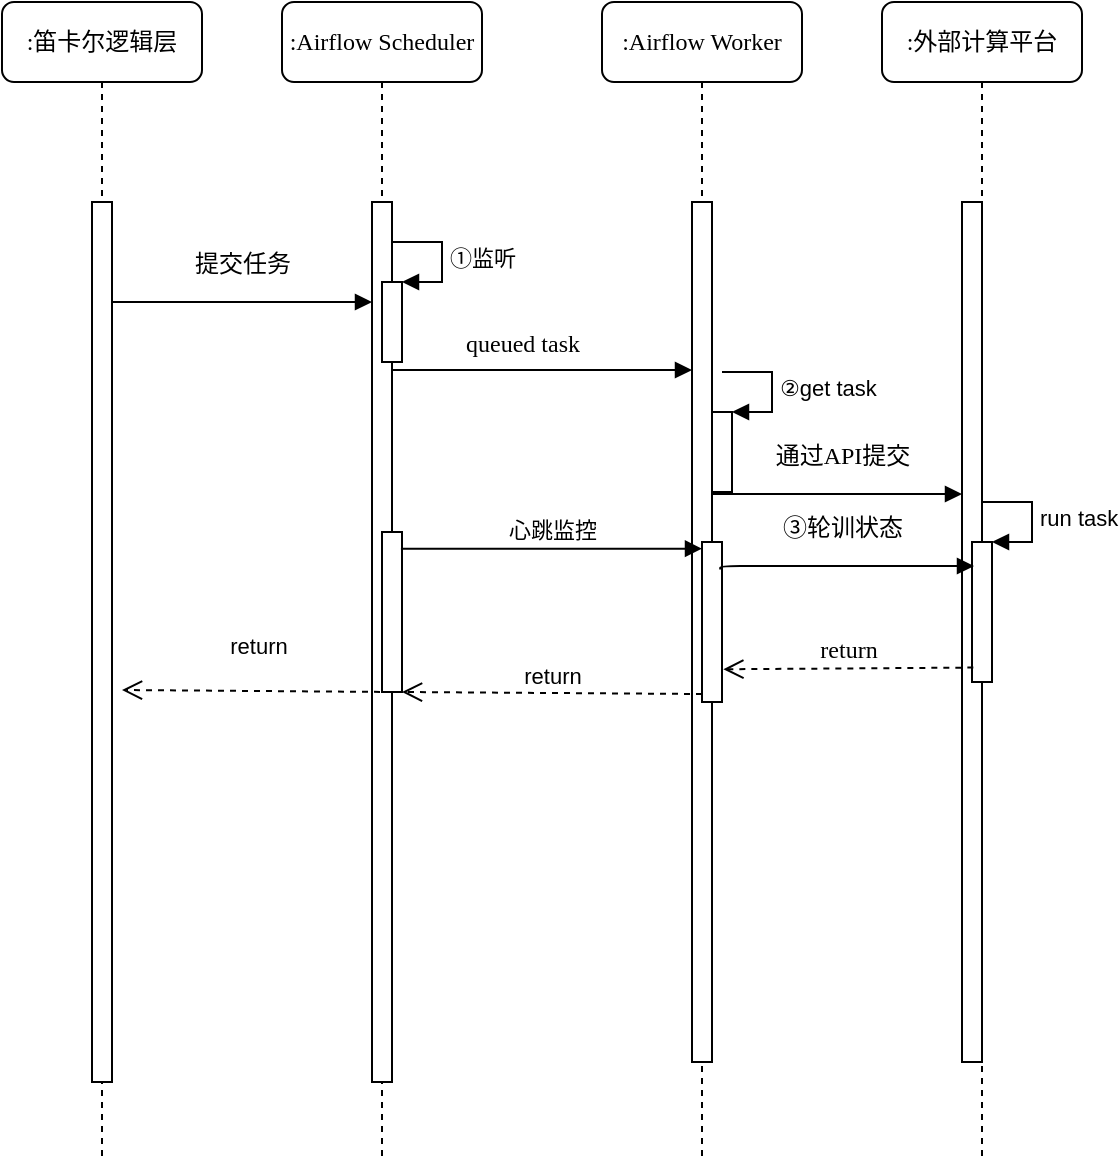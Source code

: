 <mxfile version="11.1.4" type="github"><diagram name="Page-1" id="13e1069c-82ec-6db2-03f1-153e76fe0fe0"><mxGraphModel dx="834" dy="501" grid="1" gridSize="10" guides="1" tooltips="1" connect="1" arrows="1" fold="1" page="1" pageScale="1" pageWidth="1100" pageHeight="850" background="#ffffff" math="0" shadow="0"><root><mxCell id="0"/><mxCell id="1" parent="0"/><mxCell id="7baba1c4bc27f4b0-2" value=":Airflow Scheduler" style="shape=umlLifeline;perimeter=lifelinePerimeter;whiteSpace=wrap;html=1;container=1;collapsible=0;recursiveResize=0;outlineConnect=0;rounded=1;shadow=0;comic=0;labelBackgroundColor=none;strokeColor=#000000;strokeWidth=1;fillColor=#FFFFFF;fontFamily=Verdana;fontSize=12;fontColor=#000000;align=center;" parent="1" vertex="1"><mxGeometry x="240" y="80" width="100" height="580" as="geometry"/></mxCell><mxCell id="7baba1c4bc27f4b0-10" value="" style="html=1;points=[];perimeter=orthogonalPerimeter;rounded=0;shadow=0;comic=0;labelBackgroundColor=none;strokeColor=#000000;strokeWidth=1;fillColor=#FFFFFF;fontFamily=Verdana;fontSize=12;fontColor=#000000;align=center;" parent="7baba1c4bc27f4b0-2" vertex="1"><mxGeometry x="45" y="100" width="10" height="440" as="geometry"/></mxCell><mxCell id="1ErDAoUXg-iBqyexWtyO-6" value="" style="html=1;points=[];perimeter=orthogonalPerimeter;" vertex="1" parent="7baba1c4bc27f4b0-2"><mxGeometry x="50" y="140" width="10" height="40" as="geometry"/></mxCell><mxCell id="1ErDAoUXg-iBqyexWtyO-7" value="①监听" style="edgeStyle=orthogonalEdgeStyle;html=1;align=left;spacingLeft=2;endArrow=block;rounded=0;entryX=1;entryY=0;" edge="1" target="1ErDAoUXg-iBqyexWtyO-6" parent="7baba1c4bc27f4b0-2"><mxGeometry relative="1" as="geometry"><mxPoint x="55" y="120" as="sourcePoint"/><Array as="points"><mxPoint x="80" y="120"/></Array></mxGeometry></mxCell><mxCell id="1ErDAoUXg-iBqyexWtyO-24" value="" style="html=1;points=[];perimeter=orthogonalPerimeter;" vertex="1" parent="7baba1c4bc27f4b0-2"><mxGeometry x="50" y="265" width="10" height="80" as="geometry"/></mxCell><mxCell id="7baba1c4bc27f4b0-3" value=":Airflow Worker" style="shape=umlLifeline;perimeter=lifelinePerimeter;whiteSpace=wrap;html=1;container=1;collapsible=0;recursiveResize=0;outlineConnect=0;rounded=1;shadow=0;comic=0;labelBackgroundColor=none;strokeColor=#000000;strokeWidth=1;fillColor=#FFFFFF;fontFamily=Verdana;fontSize=12;fontColor=#000000;align=center;" parent="1" vertex="1"><mxGeometry x="400" y="80" width="100" height="580" as="geometry"/></mxCell><mxCell id="7baba1c4bc27f4b0-13" value="" style="html=1;points=[];perimeter=orthogonalPerimeter;rounded=0;shadow=0;comic=0;labelBackgroundColor=none;strokeColor=#000000;strokeWidth=1;fillColor=#FFFFFF;fontFamily=Verdana;fontSize=12;fontColor=#000000;align=center;" parent="7baba1c4bc27f4b0-3" vertex="1"><mxGeometry x="45" y="100" width="10" height="430" as="geometry"/></mxCell><mxCell id="1ErDAoUXg-iBqyexWtyO-10" value="" style="html=1;points=[];perimeter=orthogonalPerimeter;" vertex="1" parent="7baba1c4bc27f4b0-3"><mxGeometry x="55" y="205" width="10" height="40" as="geometry"/></mxCell><mxCell id="1ErDAoUXg-iBqyexWtyO-11" value="②get task" style="edgeStyle=orthogonalEdgeStyle;html=1;align=left;spacingLeft=2;endArrow=block;rounded=0;entryX=1;entryY=0;" edge="1" target="1ErDAoUXg-iBqyexWtyO-10" parent="7baba1c4bc27f4b0-3"><mxGeometry relative="1" as="geometry"><mxPoint x="60" y="185" as="sourcePoint"/><Array as="points"><mxPoint x="85" y="185"/></Array></mxGeometry></mxCell><mxCell id="1ErDAoUXg-iBqyexWtyO-21" value="" style="html=1;points=[];perimeter=orthogonalPerimeter;" vertex="1" parent="7baba1c4bc27f4b0-3"><mxGeometry x="50" y="270" width="10" height="80" as="geometry"/></mxCell><mxCell id="7baba1c4bc27f4b0-4" value=":外部计算平台" style="shape=umlLifeline;perimeter=lifelinePerimeter;whiteSpace=wrap;html=1;container=1;collapsible=0;recursiveResize=0;outlineConnect=0;rounded=1;shadow=0;comic=0;labelBackgroundColor=none;strokeColor=#000000;strokeWidth=1;fillColor=#FFFFFF;fontFamily=Verdana;fontSize=12;fontColor=#000000;align=center;" parent="1" vertex="1"><mxGeometry x="540" y="80" width="100" height="580" as="geometry"/></mxCell><mxCell id="7baba1c4bc27f4b0-8" value=":笛卡尔逻辑层" style="shape=umlLifeline;perimeter=lifelinePerimeter;whiteSpace=wrap;html=1;container=1;collapsible=0;recursiveResize=0;outlineConnect=0;rounded=1;shadow=0;comic=0;labelBackgroundColor=none;strokeColor=#000000;strokeWidth=1;fillColor=#FFFFFF;fontFamily=Verdana;fontSize=12;fontColor=#000000;align=center;" parent="1" vertex="1"><mxGeometry x="100" y="80" width="100" height="580" as="geometry"/></mxCell><mxCell id="7baba1c4bc27f4b0-9" value="" style="html=1;points=[];perimeter=orthogonalPerimeter;rounded=0;shadow=0;comic=0;labelBackgroundColor=none;strokeColor=#000000;strokeWidth=1;fillColor=#FFFFFF;fontFamily=Verdana;fontSize=12;fontColor=#000000;align=center;" parent="7baba1c4bc27f4b0-8" vertex="1"><mxGeometry x="45" y="100" width="10" height="440" as="geometry"/></mxCell><mxCell id="7baba1c4bc27f4b0-16" value="" style="html=1;points=[];perimeter=orthogonalPerimeter;rounded=0;shadow=0;comic=0;labelBackgroundColor=none;strokeColor=#000000;strokeWidth=1;fillColor=#FFFFFF;fontFamily=Verdana;fontSize=12;fontColor=#000000;align=center;" parent="1" vertex="1"><mxGeometry x="580" y="180" width="10" height="430" as="geometry"/></mxCell><mxCell id="7baba1c4bc27f4b0-17" value="通过API提交" style="html=1;verticalAlign=bottom;endArrow=block;labelBackgroundColor=none;fontFamily=Verdana;fontSize=12;edgeStyle=elbowEdgeStyle;elbow=vertical;" parent="1" edge="1"><mxGeometry x="0.04" y="10" relative="1" as="geometry"><mxPoint x="455" y="326" as="sourcePoint"/><Array as="points"><mxPoint x="520" y="326"/><mxPoint x="460" y="216"/></Array><mxPoint x="580.0" y="326" as="targetPoint"/><mxPoint as="offset"/></mxGeometry></mxCell><mxCell id="7baba1c4bc27f4b0-11" value="提交任务" style="html=1;verticalAlign=bottom;endArrow=block;labelBackgroundColor=none;fontFamily=Verdana;fontSize=12;edgeStyle=elbowEdgeStyle;elbow=vertical;" parent="1" source="7baba1c4bc27f4b0-9" edge="1"><mxGeometry x="0.308" y="22" relative="1" as="geometry"><mxPoint x="220" y="190" as="sourcePoint"/><mxPoint x="285" y="230" as="targetPoint"/><Array as="points"><mxPoint x="240" y="230"/></Array><mxPoint x="-20" y="12" as="offset"/></mxGeometry></mxCell><mxCell id="7baba1c4bc27f4b0-14" value="queued task" style="html=1;verticalAlign=bottom;endArrow=block;labelBackgroundColor=none;fontFamily=Verdana;fontSize=12;edgeStyle=elbowEdgeStyle;elbow=vertical;" parent="1" edge="1"><mxGeometry x="-0.133" y="4" relative="1" as="geometry"><mxPoint x="295" y="264" as="sourcePoint"/><mxPoint x="445" y="264" as="targetPoint"/><Array as="points"><mxPoint x="360" y="264"/></Array><mxPoint as="offset"/></mxGeometry></mxCell><mxCell id="1ErDAoUXg-iBqyexWtyO-12" value="" style="html=1;points=[];perimeter=orthogonalPerimeter;" vertex="1" parent="1"><mxGeometry x="585" y="350" width="10" height="70" as="geometry"/></mxCell><mxCell id="1ErDAoUXg-iBqyexWtyO-13" value="run task" style="edgeStyle=orthogonalEdgeStyle;html=1;align=left;spacingLeft=2;endArrow=block;rounded=0;entryX=1;entryY=0;" edge="1" target="1ErDAoUXg-iBqyexWtyO-12" parent="1"><mxGeometry relative="1" as="geometry"><mxPoint x="590" y="330" as="sourcePoint"/><Array as="points"><mxPoint x="615" y="330"/></Array></mxGeometry></mxCell><mxCell id="1ErDAoUXg-iBqyexWtyO-18" value="return" style="html=1;verticalAlign=bottom;endArrow=open;dashed=1;endSize=8;labelBackgroundColor=none;fontFamily=Verdana;fontSize=12;entryX=1.067;entryY=0.909;entryDx=0;entryDy=0;entryPerimeter=0;exitX=0.067;exitY=0.897;exitDx=0;exitDy=0;exitPerimeter=0;" edge="1" parent="1" source="1ErDAoUXg-iBqyexWtyO-12"><mxGeometry relative="1" as="geometry"><mxPoint x="460.67" y="413.63" as="targetPoint"/><mxPoint x="580" y="420" as="sourcePoint"/></mxGeometry></mxCell><mxCell id="1ErDAoUXg-iBqyexWtyO-20" value="③轮训状态" style="html=1;verticalAlign=bottom;endArrow=block;labelBackgroundColor=none;fontFamily=Verdana;fontSize=12;edgeStyle=elbowEdgeStyle;elbow=vertical;exitX=0.894;exitY=0.17;exitDx=0;exitDy=0;exitPerimeter=0;" edge="1" parent="1"><mxGeometry x="-0.026" y="10" relative="1" as="geometry"><mxPoint x="459.103" y="363.759" as="sourcePoint"/><Array as="points"><mxPoint x="520" y="362"/><mxPoint x="470" y="228"/></Array><mxPoint x="586" y="362" as="targetPoint"/><mxPoint as="offset"/></mxGeometry></mxCell><mxCell id="1ErDAoUXg-iBqyexWtyO-22" value="心跳监控" style="html=1;verticalAlign=bottom;endArrow=block;exitX=0.946;exitY=0.104;exitDx=0;exitDy=0;exitPerimeter=0;" edge="1" target="1ErDAoUXg-iBqyexWtyO-21" parent="1" source="1ErDAoUXg-iBqyexWtyO-24"><mxGeometry relative="1" as="geometry"><mxPoint x="225" y="340" as="sourcePoint"/></mxGeometry></mxCell><mxCell id="1ErDAoUXg-iBqyexWtyO-23" value="return" style="html=1;verticalAlign=bottom;endArrow=open;dashed=1;endSize=8;exitX=0;exitY=0.95;" edge="1" source="1ErDAoUXg-iBqyexWtyO-21" parent="1" target="1ErDAoUXg-iBqyexWtyO-24"><mxGeometry relative="1" as="geometry"><mxPoint x="225" y="416" as="targetPoint"/></mxGeometry></mxCell><mxCell id="1ErDAoUXg-iBqyexWtyO-26" value="return" style="html=1;verticalAlign=bottom;endArrow=open;dashed=1;endSize=8;exitX=0;exitY=0.95;" edge="1" parent="1"><mxGeometry x="0.001" y="-14" relative="1" as="geometry"><mxPoint x="160" y="424" as="targetPoint"/><mxPoint x="295" y="425.0" as="sourcePoint"/><mxPoint as="offset"/></mxGeometry></mxCell></root></mxGraphModel></diagram></mxfile>